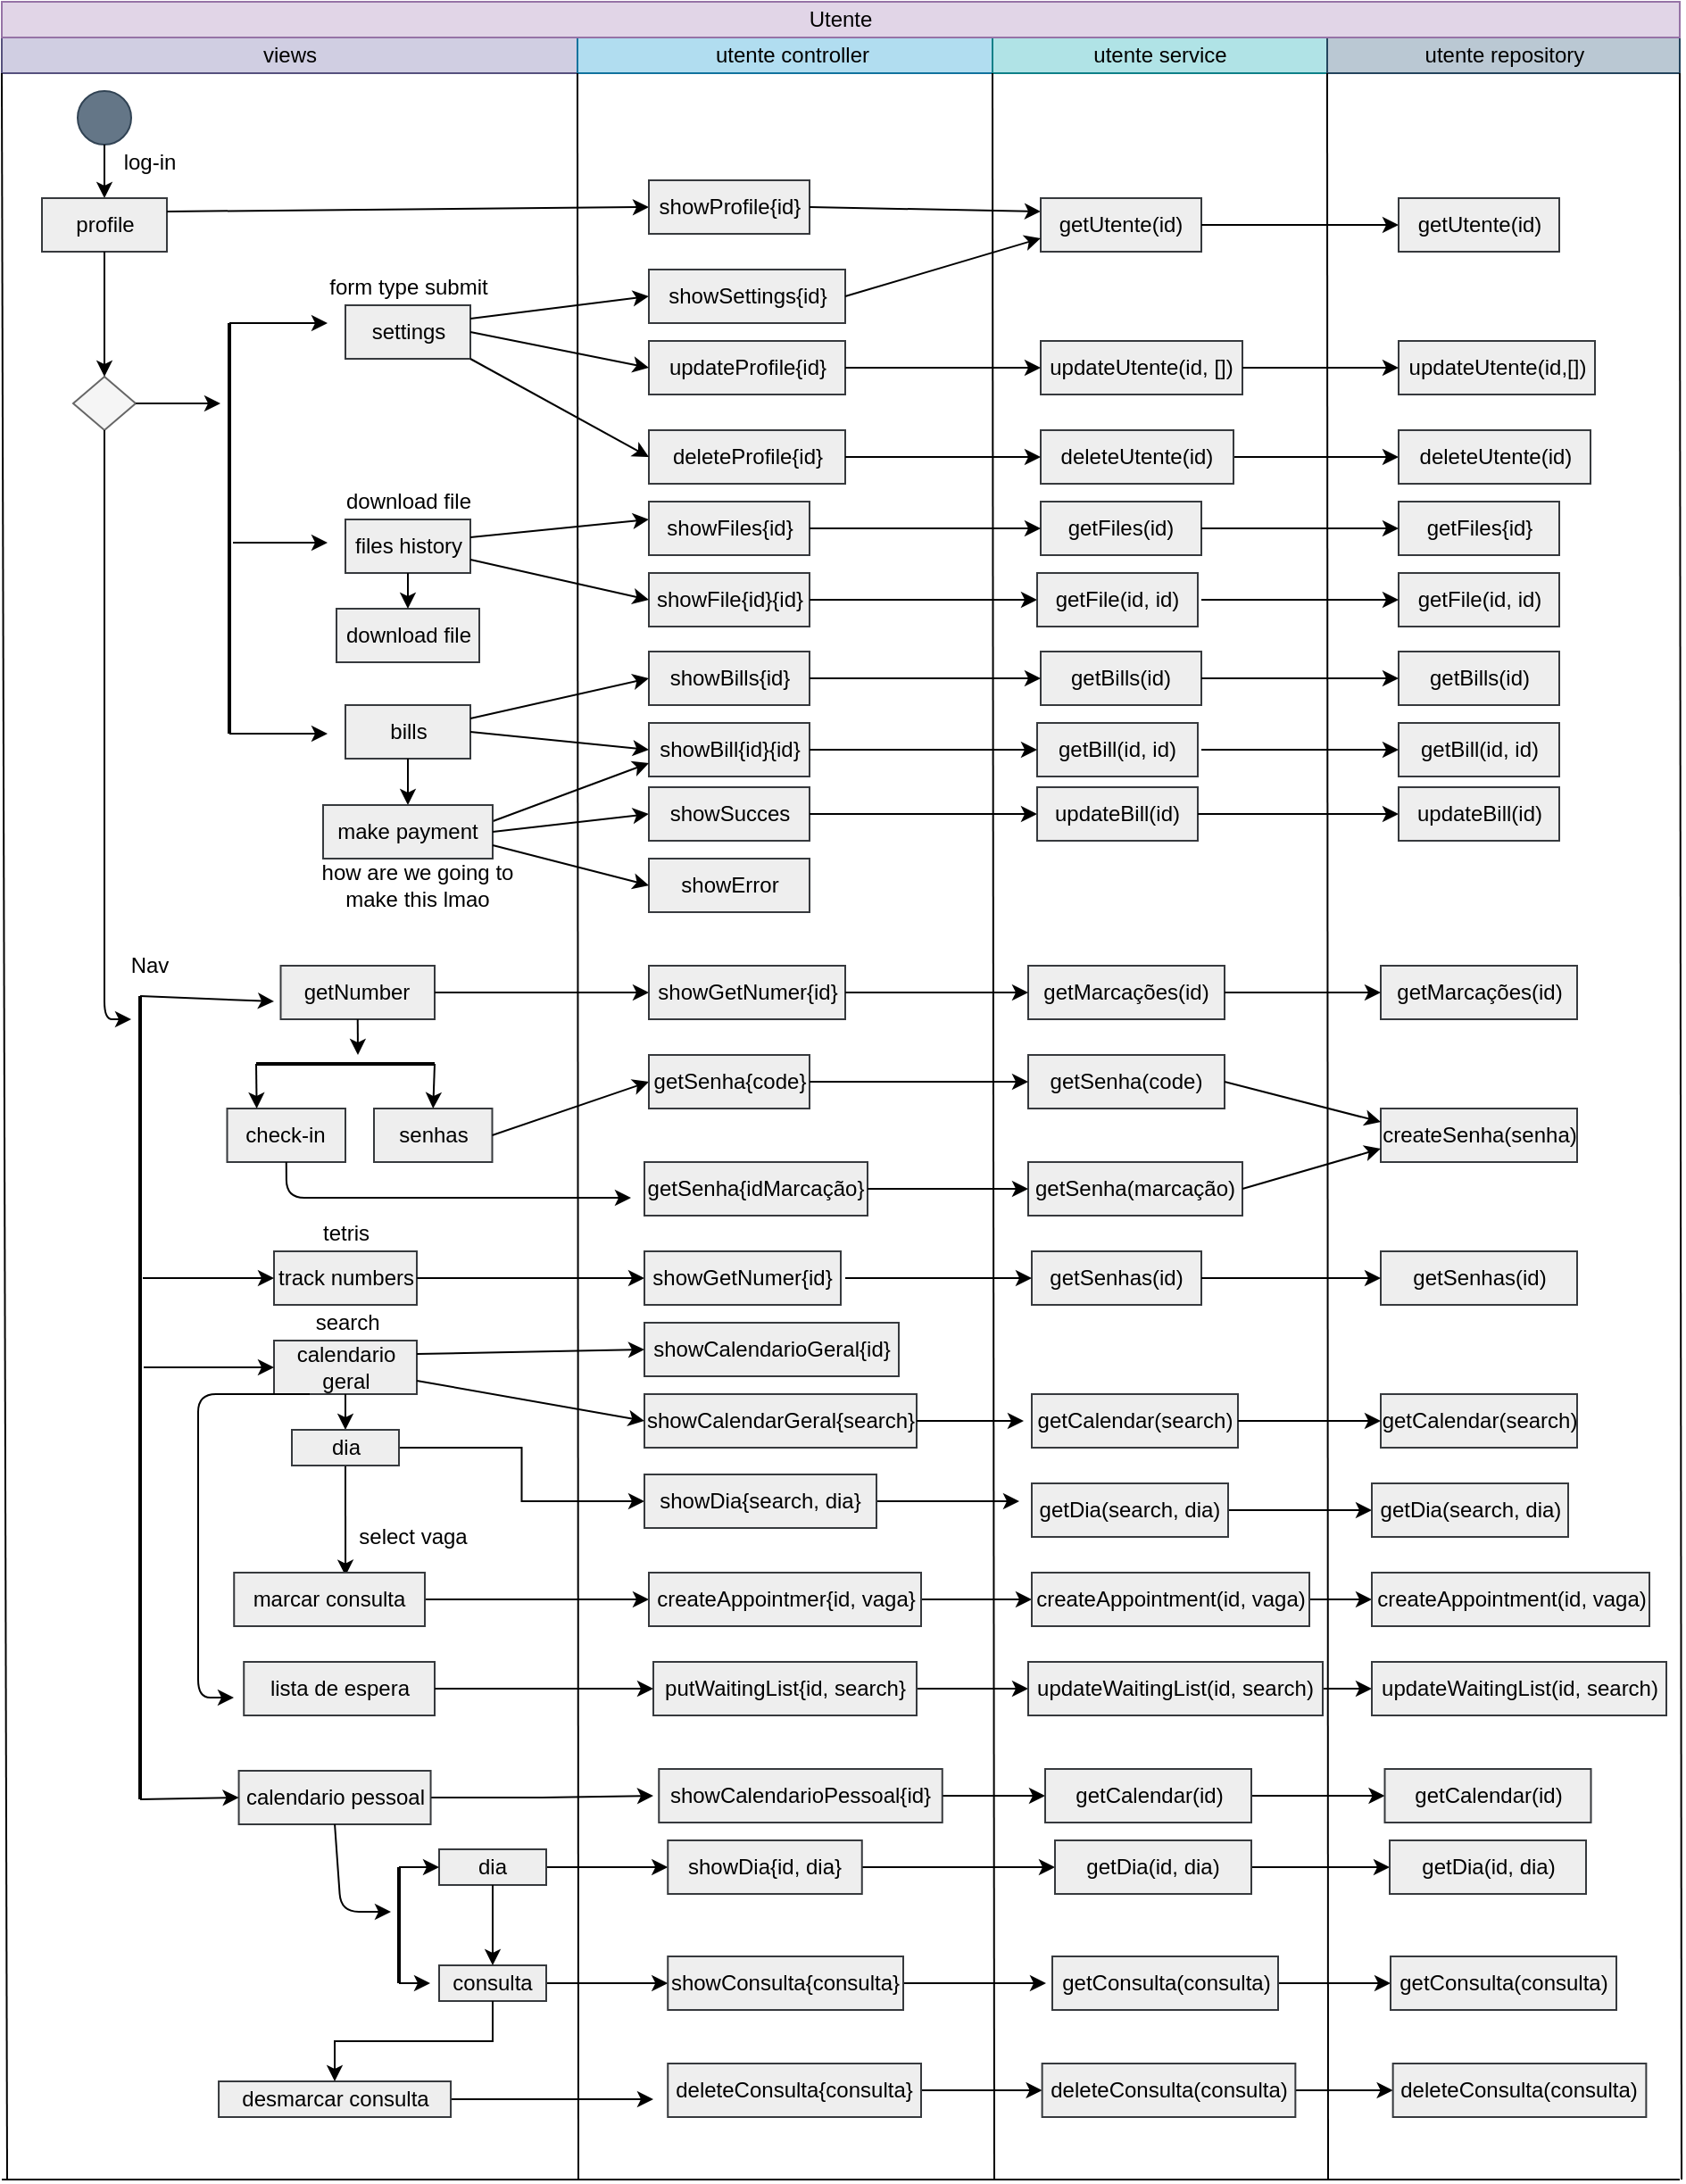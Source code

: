 <mxfile version="14.4.3" type="device"><diagram id="2-phi9sYrRjVBP8MSBGo" name="Page-1"><mxGraphModel dx="1221" dy="645" grid="1" gridSize="10" guides="1" tooltips="1" connect="1" arrows="1" fold="1" page="1" pageScale="1" pageWidth="980" pageHeight="1390" math="0" shadow="0"><root><mxCell id="0"/><mxCell id="1" parent="0"/><mxCell id="h5SkkBFvqVnmK_SOStSr-1" value="" style="ellipse;whiteSpace=wrap;html=1;aspect=fixed;fillColor=#647687;strokeColor=#314354;fontColor=#ffffff;" parent="1" vertex="1"><mxGeometry x="52.5" y="70" width="30" height="30" as="geometry"/></mxCell><mxCell id="h5SkkBFvqVnmK_SOStSr-2" value="" style="endArrow=classic;html=1;exitX=0.5;exitY=1;exitDx=0;exitDy=0;" parent="1" source="h5SkkBFvqVnmK_SOStSr-1" target="h5SkkBFvqVnmK_SOStSr-11" edge="1"><mxGeometry width="50" height="50" relative="1" as="geometry"><mxPoint x="182.5" y="290" as="sourcePoint"/><mxPoint x="67.5" y="170" as="targetPoint"/></mxGeometry></mxCell><mxCell id="h5SkkBFvqVnmK_SOStSr-5" value="log-in" style="text;html=1;strokeColor=none;fillColor=none;align=center;verticalAlign=middle;whiteSpace=wrap;rounded=0;" parent="1" vertex="1"><mxGeometry x="72.5" y="100" width="40" height="20" as="geometry"/></mxCell><mxCell id="h5SkkBFvqVnmK_SOStSr-11" value="profile" style="text;html=1;align=center;verticalAlign=middle;whiteSpace=wrap;rounded=0;fillColor=#eeeeee;strokeColor=#36393d;" parent="1" vertex="1"><mxGeometry x="32.5" y="130" width="70" height="30" as="geometry"/></mxCell><mxCell id="h5SkkBFvqVnmK_SOStSr-15" value="settings" style="text;html=1;align=center;verticalAlign=middle;whiteSpace=wrap;rounded=0;fillColor=#eeeeee;strokeColor=#36393d;" parent="1" vertex="1"><mxGeometry x="202.5" y="190" width="70" height="30" as="geometry"/></mxCell><mxCell id="h5SkkBFvqVnmK_SOStSr-17" value="getNumber" style="text;html=1;align=center;verticalAlign=middle;whiteSpace=wrap;rounded=0;fillColor=#eeeeee;strokeColor=#36393d;" parent="1" vertex="1"><mxGeometry x="166.25" y="560" width="86.25" height="30" as="geometry"/></mxCell><mxCell id="h5SkkBFvqVnmK_SOStSr-21" value="" style="endArrow=classic;html=1;exitX=0;exitY=0.5;exitDx=0;exitDy=0;exitPerimeter=0;" parent="1" source="yIxv5fbwPYmy6-Yuywqu-85" edge="1"><mxGeometry width="50" height="50" relative="1" as="geometry"><mxPoint x="282.5" y="695" as="sourcePoint"/><mxPoint x="162.5" y="580" as="targetPoint"/></mxGeometry></mxCell><mxCell id="h5SkkBFvqVnmK_SOStSr-22" value="track numbers" style="text;html=1;align=center;verticalAlign=middle;whiteSpace=wrap;rounded=0;fillColor=#eeeeee;strokeColor=#36393d;" parent="1" vertex="1"><mxGeometry x="162.5" y="720" width="80" height="30" as="geometry"/></mxCell><mxCell id="h5SkkBFvqVnmK_SOStSr-25" value="Nav" style="text;html=1;strokeColor=none;fillColor=none;align=center;verticalAlign=middle;whiteSpace=wrap;rounded=0;" parent="1" vertex="1"><mxGeometry x="72.5" y="550" width="40" height="20" as="geometry"/></mxCell><mxCell id="yIxv5fbwPYmy6-Yuywqu-169" style="edgeStyle=orthogonalEdgeStyle;rounded=0;orthogonalLoop=1;jettySize=auto;html=1;fontColor=#000000;" parent="1" source="h5SkkBFvqVnmK_SOStSr-32" edge="1"><mxGeometry relative="1" as="geometry"><mxPoint x="375" y="1025" as="targetPoint"/></mxGeometry></mxCell><mxCell id="h5SkkBFvqVnmK_SOStSr-32" value="calendario pessoal" style="text;html=1;align=center;verticalAlign=middle;whiteSpace=wrap;rounded=0;fillColor=#eeeeee;strokeColor=#36393d;" parent="1" vertex="1"><mxGeometry x="142.78" y="1011" width="107.5" height="30" as="geometry"/></mxCell><mxCell id="h5SkkBFvqVnmK_SOStSr-37" value="" style="endArrow=classic;html=1;exitX=1;exitY=0.5;exitDx=0;exitDy=0;exitPerimeter=0;entryX=0;entryY=0.5;entryDx=0;entryDy=0;" parent="1" source="yIxv5fbwPYmy6-Yuywqu-85" target="h5SkkBFvqVnmK_SOStSr-32" edge="1"><mxGeometry width="50" height="50" relative="1" as="geometry"><mxPoint x="92.5" y="1025" as="sourcePoint"/><mxPoint x="655" y="1115" as="targetPoint"/></mxGeometry></mxCell><mxCell id="yIxv5fbwPYmy6-Yuywqu-184" style="edgeStyle=orthogonalEdgeStyle;rounded=0;orthogonalLoop=1;jettySize=auto;html=1;fontColor=#000000;" parent="1" source="h5SkkBFvqVnmK_SOStSr-46" edge="1"><mxGeometry relative="1" as="geometry"><mxPoint x="375" y="1195" as="targetPoint"/></mxGeometry></mxCell><mxCell id="h5SkkBFvqVnmK_SOStSr-46" value="desmarcar consulta" style="text;html=1;align=center;verticalAlign=middle;whiteSpace=wrap;rounded=0;fillColor=#eeeeee;strokeColor=#36393d;" parent="1" vertex="1"><mxGeometry x="131.53" y="1185" width="130" height="20" as="geometry"/></mxCell><mxCell id="yIxv5fbwPYmy6-Yuywqu-2" value="" style="rhombus;whiteSpace=wrap;html=1;fillColor=#f5f5f5;strokeColor=#666666;fontColor=#333333;" parent="1" vertex="1"><mxGeometry x="50" y="230" width="35" height="30" as="geometry"/></mxCell><mxCell id="yIxv5fbwPYmy6-Yuywqu-3" value="" style="endArrow=classic;html=1;exitX=0.5;exitY=1;exitDx=0;exitDy=0;entryX=0.5;entryY=0;entryDx=0;entryDy=0;" parent="1" source="h5SkkBFvqVnmK_SOStSr-11" target="yIxv5fbwPYmy6-Yuywqu-2" edge="1"><mxGeometry width="50" height="50" relative="1" as="geometry"><mxPoint x="452.5" y="320" as="sourcePoint"/><mxPoint x="502.5" y="270" as="targetPoint"/></mxGeometry></mxCell><mxCell id="yIxv5fbwPYmy6-Yuywqu-4" value="" style="endArrow=classic;html=1;exitX=1;exitY=0.5;exitDx=0;exitDy=0;" parent="1" source="yIxv5fbwPYmy6-Yuywqu-2" edge="1"><mxGeometry width="50" height="50" relative="1" as="geometry"><mxPoint x="452.5" y="320" as="sourcePoint"/><mxPoint x="132.5" y="245" as="targetPoint"/></mxGeometry></mxCell><mxCell id="yIxv5fbwPYmy6-Yuywqu-5" value="" style="endArrow=classic;html=1;exitX=0.5;exitY=1;exitDx=0;exitDy=0;" parent="1" source="yIxv5fbwPYmy6-Yuywqu-2" edge="1"><mxGeometry width="50" height="50" relative="1" as="geometry"><mxPoint x="67.5" y="300" as="sourcePoint"/><mxPoint x="82.5" y="590" as="targetPoint"/><Array as="points"><mxPoint x="67.5" y="590"/></Array></mxGeometry></mxCell><mxCell id="yIxv5fbwPYmy6-Yuywqu-6" value="" style="line;strokeWidth=2;direction=south;html=1;" parent="1" vertex="1"><mxGeometry x="132.5" y="200" width="10" height="230" as="geometry"/></mxCell><mxCell id="yIxv5fbwPYmy6-Yuywqu-7" value="" style="endArrow=classic;html=1;exitX=0;exitY=0.5;exitDx=0;exitDy=0;exitPerimeter=0;" parent="1" source="yIxv5fbwPYmy6-Yuywqu-6" edge="1"><mxGeometry width="50" height="50" relative="1" as="geometry"><mxPoint x="452.5" y="320" as="sourcePoint"/><mxPoint x="192.5" y="200" as="targetPoint"/></mxGeometry></mxCell><mxCell id="yIxv5fbwPYmy6-Yuywqu-8" value="files history" style="text;html=1;align=center;verticalAlign=middle;whiteSpace=wrap;rounded=0;fillColor=#eeeeee;strokeColor=#36393d;" parent="1" vertex="1"><mxGeometry x="202.5" y="310" width="70" height="30" as="geometry"/></mxCell><mxCell id="yIxv5fbwPYmy6-Yuywqu-9" value="bills" style="text;html=1;align=center;verticalAlign=middle;whiteSpace=wrap;rounded=0;fillColor=#eeeeee;strokeColor=#36393d;" parent="1" vertex="1"><mxGeometry x="202.5" y="414" width="70" height="30" as="geometry"/></mxCell><mxCell id="yIxv5fbwPYmy6-Yuywqu-10" value="" style="endArrow=classic;html=1;" parent="1" edge="1"><mxGeometry width="50" height="50" relative="1" as="geometry"><mxPoint x="139.5" y="323" as="sourcePoint"/><mxPoint x="192.5" y="323" as="targetPoint"/></mxGeometry></mxCell><mxCell id="yIxv5fbwPYmy6-Yuywqu-11" value="" style="endArrow=classic;html=1;exitX=1;exitY=0.5;exitDx=0;exitDy=0;exitPerimeter=0;" parent="1" edge="1"><mxGeometry width="50" height="50" relative="1" as="geometry"><mxPoint x="137.5" y="430" as="sourcePoint"/><mxPoint x="192.5" y="430" as="targetPoint"/></mxGeometry></mxCell><mxCell id="yIxv5fbwPYmy6-Yuywqu-12" value="&lt;font&gt;views&lt;/font&gt;" style="text;html=1;strokeColor=#56517e;align=center;verticalAlign=middle;whiteSpace=wrap;rounded=0;fillColor=#d0cee2;" parent="1" vertex="1"><mxGeometry x="10" y="40" width="322.5" height="20" as="geometry"/></mxCell><mxCell id="yIxv5fbwPYmy6-Yuywqu-13" value="utente controller" style="text;html=1;strokeColor=#10739e;align=center;verticalAlign=middle;whiteSpace=wrap;rounded=0;fillColor=#b1ddf0;" parent="1" vertex="1"><mxGeometry x="332.5" y="40" width="240" height="20" as="geometry"/></mxCell><mxCell id="yIxv5fbwPYmy6-Yuywqu-14" value="utente service" style="text;html=1;strokeColor=#0e8088;align=center;verticalAlign=middle;whiteSpace=wrap;rounded=0;fillColor=#b0e3e6;" parent="1" vertex="1"><mxGeometry x="565" y="40" width="187.5" height="20" as="geometry"/></mxCell><mxCell id="yIxv5fbwPYmy6-Yuywqu-15" value="utente repository" style="text;html=1;strokeColor=#23445d;align=center;verticalAlign=middle;whiteSpace=wrap;rounded=0;fillColor=#bac8d3;" parent="1" vertex="1"><mxGeometry x="752.5" y="40" width="197.5" height="20" as="geometry"/></mxCell><mxCell id="yIxv5fbwPYmy6-Yuywqu-16" value="" style="endArrow=classic;html=1;fontColor=#000000;exitX=1;exitY=0.25;exitDx=0;exitDy=0;entryX=0;entryY=0.5;entryDx=0;entryDy=0;" parent="1" source="h5SkkBFvqVnmK_SOStSr-11" target="yIxv5fbwPYmy6-Yuywqu-17" edge="1"><mxGeometry width="50" height="50" relative="1" as="geometry"><mxPoint x="422.5" y="270" as="sourcePoint"/><mxPoint x="332.5" y="130" as="targetPoint"/></mxGeometry></mxCell><mxCell id="yIxv5fbwPYmy6-Yuywqu-17" value="showProfile{id}" style="text;html=1;align=center;verticalAlign=middle;whiteSpace=wrap;rounded=0;fillColor=#eeeeee;strokeColor=#36393d;" parent="1" vertex="1"><mxGeometry x="372.5" y="120" width="90" height="30" as="geometry"/></mxCell><mxCell id="yIxv5fbwPYmy6-Yuywqu-18" value="" style="endArrow=classic;html=1;fontColor=#000000;exitX=1;exitY=0.5;exitDx=0;exitDy=0;entryX=0;entryY=0.25;entryDx=0;entryDy=0;" parent="1" source="yIxv5fbwPYmy6-Yuywqu-17" target="yIxv5fbwPYmy6-Yuywqu-19" edge="1"><mxGeometry width="50" height="50" relative="1" as="geometry"><mxPoint x="462.5" y="270" as="sourcePoint"/><mxPoint x="532.5" y="135" as="targetPoint"/></mxGeometry></mxCell><mxCell id="yIxv5fbwPYmy6-Yuywqu-19" value="getUtente(id)" style="text;html=1;align=center;verticalAlign=middle;whiteSpace=wrap;rounded=0;fillColor=#eeeeee;strokeColor=#36393d;" parent="1" vertex="1"><mxGeometry x="592" y="130" width="90" height="30" as="geometry"/></mxCell><mxCell id="yIxv5fbwPYmy6-Yuywqu-21" value="" style="endArrow=classic;html=1;fontColor=#000000;exitX=1;exitY=0.5;exitDx=0;exitDy=0;entryX=0;entryY=0.5;entryDx=0;entryDy=0;" parent="1" source="yIxv5fbwPYmy6-Yuywqu-19" target="yIxv5fbwPYmy6-Yuywqu-61" edge="1"><mxGeometry width="50" height="50" relative="1" as="geometry"><mxPoint x="535" y="145" as="sourcePoint"/><mxPoint x="755" y="145" as="targetPoint"/></mxGeometry></mxCell><mxCell id="yIxv5fbwPYmy6-Yuywqu-22" value="" style="endArrow=none;html=1;fontColor=#000000;exitX=0;exitY=1;exitDx=0;exitDy=0;" parent="1" source="yIxv5fbwPYmy6-Yuywqu-13" edge="1"><mxGeometry width="50" height="50" relative="1" as="geometry"><mxPoint x="462.5" y="270" as="sourcePoint"/><mxPoint x="333" y="1240" as="targetPoint"/></mxGeometry></mxCell><mxCell id="yIxv5fbwPYmy6-Yuywqu-26" value="showSettings{id}" style="text;html=1;align=center;verticalAlign=middle;whiteSpace=wrap;rounded=0;fillColor=#eeeeee;strokeColor=#36393d;" parent="1" vertex="1"><mxGeometry x="372.5" y="170" width="110" height="30" as="geometry"/></mxCell><mxCell id="yIxv5fbwPYmy6-Yuywqu-27" value="" style="endArrow=classic;html=1;fontColor=#000000;exitX=1;exitY=0.25;exitDx=0;exitDy=0;entryX=0;entryY=0.5;entryDx=0;entryDy=0;" parent="1" source="h5SkkBFvqVnmK_SOStSr-15" target="yIxv5fbwPYmy6-Yuywqu-26" edge="1"><mxGeometry width="50" height="50" relative="1" as="geometry"><mxPoint x="462.5" y="270" as="sourcePoint"/><mxPoint x="512.5" y="220" as="targetPoint"/></mxGeometry></mxCell><mxCell id="yIxv5fbwPYmy6-Yuywqu-28" value="" style="endArrow=classic;html=1;fontColor=#000000;exitX=1;exitY=0.5;exitDx=0;exitDy=0;entryX=0;entryY=0.75;entryDx=0;entryDy=0;" parent="1" source="yIxv5fbwPYmy6-Yuywqu-26" target="yIxv5fbwPYmy6-Yuywqu-19" edge="1"><mxGeometry width="50" height="50" relative="1" as="geometry"><mxPoint x="545" y="185" as="sourcePoint"/><mxPoint x="575" y="220" as="targetPoint"/></mxGeometry></mxCell><mxCell id="yIxv5fbwPYmy6-Yuywqu-30" value="updateProfile{id}" style="text;html=1;align=center;verticalAlign=middle;whiteSpace=wrap;rounded=0;fillColor=#eeeeee;strokeColor=#36393d;" parent="1" vertex="1"><mxGeometry x="372.5" y="210" width="110" height="30" as="geometry"/></mxCell><mxCell id="yIxv5fbwPYmy6-Yuywqu-31" value="" style="endArrow=classic;html=1;fontColor=#000000;exitX=1;exitY=0.5;exitDx=0;exitDy=0;entryX=0;entryY=0.5;entryDx=0;entryDy=0;" parent="1" source="h5SkkBFvqVnmK_SOStSr-15" target="yIxv5fbwPYmy6-Yuywqu-30" edge="1"><mxGeometry width="50" height="50" relative="1" as="geometry"><mxPoint x="462.5" y="270" as="sourcePoint"/><mxPoint x="512.5" y="220" as="targetPoint"/></mxGeometry></mxCell><mxCell id="yIxv5fbwPYmy6-Yuywqu-32" value="updateUtente(id, [])" style="text;html=1;align=center;verticalAlign=middle;whiteSpace=wrap;rounded=0;fillColor=#eeeeee;strokeColor=#36393d;" parent="1" vertex="1"><mxGeometry x="592" y="210" width="113" height="30" as="geometry"/></mxCell><mxCell id="yIxv5fbwPYmy6-Yuywqu-33" value="updateUtente(id,[])" style="text;html=1;align=center;verticalAlign=middle;whiteSpace=wrap;rounded=0;fillColor=#eeeeee;strokeColor=#36393d;" parent="1" vertex="1"><mxGeometry x="792.5" y="210" width="110" height="30" as="geometry"/></mxCell><mxCell id="yIxv5fbwPYmy6-Yuywqu-34" value="" style="endArrow=classic;html=1;fontColor=#000000;exitX=1;exitY=0.5;exitDx=0;exitDy=0;entryX=0;entryY=0.5;entryDx=0;entryDy=0;" parent="1" source="yIxv5fbwPYmy6-Yuywqu-30" target="yIxv5fbwPYmy6-Yuywqu-32" edge="1"><mxGeometry width="50" height="50" relative="1" as="geometry"><mxPoint x="545" y="225" as="sourcePoint"/><mxPoint x="575" y="220" as="targetPoint"/></mxGeometry></mxCell><mxCell id="yIxv5fbwPYmy6-Yuywqu-35" value="" style="endArrow=classic;html=1;fontColor=#000000;exitX=1;exitY=0.5;exitDx=0;exitDy=0;entryX=0;entryY=0.5;entryDx=0;entryDy=0;" parent="1" source="yIxv5fbwPYmy6-Yuywqu-32" target="yIxv5fbwPYmy6-Yuywqu-33" edge="1"><mxGeometry width="50" height="50" relative="1" as="geometry"><mxPoint x="525" y="270" as="sourcePoint"/><mxPoint x="575" y="220" as="targetPoint"/></mxGeometry></mxCell><mxCell id="yIxv5fbwPYmy6-Yuywqu-36" value="form type submit" style="text;html=1;strokeColor=none;fillColor=none;align=center;verticalAlign=middle;whiteSpace=wrap;rounded=0;fontColor=#000000;" parent="1" vertex="1"><mxGeometry x="187.5" y="170" width="100" height="20" as="geometry"/></mxCell><mxCell id="yIxv5fbwPYmy6-Yuywqu-37" value="" style="endArrow=classic;html=1;fontColor=#000000;" parent="1" edge="1"><mxGeometry width="50" height="50" relative="1" as="geometry"><mxPoint x="272.5" y="320" as="sourcePoint"/><mxPoint x="372.5" y="310" as="targetPoint"/></mxGeometry></mxCell><mxCell id="yIxv5fbwPYmy6-Yuywqu-38" value="showFiles{id}" style="text;html=1;align=center;verticalAlign=middle;whiteSpace=wrap;rounded=0;fillColor=#eeeeee;strokeColor=#36393d;" parent="1" vertex="1"><mxGeometry x="372.5" y="300" width="90" height="30" as="geometry"/></mxCell><mxCell id="yIxv5fbwPYmy6-Yuywqu-39" value="getFiles(id)" style="text;html=1;align=center;verticalAlign=middle;whiteSpace=wrap;rounded=0;fillColor=#eeeeee;strokeColor=#36393d;" parent="1" vertex="1"><mxGeometry x="592" y="300" width="90" height="30" as="geometry"/></mxCell><mxCell id="yIxv5fbwPYmy6-Yuywqu-40" value="getFiles{id}" style="text;html=1;align=center;verticalAlign=middle;whiteSpace=wrap;rounded=0;fillColor=#eeeeee;strokeColor=#36393d;" parent="1" vertex="1"><mxGeometry x="792.5" y="300" width="90" height="30" as="geometry"/></mxCell><mxCell id="yIxv5fbwPYmy6-Yuywqu-41" value="" style="endArrow=classic;html=1;fontColor=#000000;exitX=1;exitY=0.5;exitDx=0;exitDy=0;entryX=0;entryY=0.5;entryDx=0;entryDy=0;" parent="1" source="yIxv5fbwPYmy6-Yuywqu-38" target="yIxv5fbwPYmy6-Yuywqu-39" edge="1"><mxGeometry width="50" height="50" relative="1" as="geometry"><mxPoint x="462.5" y="380" as="sourcePoint"/><mxPoint x="512.5" y="330" as="targetPoint"/></mxGeometry></mxCell><mxCell id="yIxv5fbwPYmy6-Yuywqu-42" value="" style="endArrow=classic;html=1;fontColor=#000000;exitX=1;exitY=0.5;exitDx=0;exitDy=0;entryX=0;entryY=0.5;entryDx=0;entryDy=0;" parent="1" source="yIxv5fbwPYmy6-Yuywqu-39" target="yIxv5fbwPYmy6-Yuywqu-40" edge="1"><mxGeometry width="50" height="50" relative="1" as="geometry"><mxPoint x="525" y="380" as="sourcePoint"/><mxPoint x="575" y="330" as="targetPoint"/></mxGeometry></mxCell><mxCell id="yIxv5fbwPYmy6-Yuywqu-43" value="showFile{id}{id}" style="text;html=1;align=center;verticalAlign=middle;whiteSpace=wrap;rounded=0;fillColor=#eeeeee;strokeColor=#36393d;" parent="1" vertex="1"><mxGeometry x="372.5" y="340" width="90" height="30" as="geometry"/></mxCell><mxCell id="yIxv5fbwPYmy6-Yuywqu-44" value="" style="endArrow=classic;html=1;fontColor=#000000;entryX=0;entryY=0.5;entryDx=0;entryDy=0;exitX=1;exitY=0.75;exitDx=0;exitDy=0;" parent="1" source="yIxv5fbwPYmy6-Yuywqu-8" target="yIxv5fbwPYmy6-Yuywqu-43" edge="1"><mxGeometry width="50" height="50" relative="1" as="geometry"><mxPoint x="272.5" y="340" as="sourcePoint"/><mxPoint x="512.5" y="330" as="targetPoint"/></mxGeometry></mxCell><mxCell id="yIxv5fbwPYmy6-Yuywqu-46" value="getFile(id, id)" style="text;html=1;align=center;verticalAlign=middle;whiteSpace=wrap;rounded=0;fillColor=#eeeeee;strokeColor=#36393d;" parent="1" vertex="1"><mxGeometry x="792.5" y="340" width="90" height="30" as="geometry"/></mxCell><mxCell id="yIxv5fbwPYmy6-Yuywqu-47" value="" style="endArrow=classic;html=1;fontColor=#000000;exitX=1;exitY=0.5;exitDx=0;exitDy=0;entryX=0;entryY=0.5;entryDx=0;entryDy=0;" parent="1" source="yIxv5fbwPYmy6-Yuywqu-43" target="yIxv5fbwPYmy6-Yuywqu-60" edge="1"><mxGeometry width="50" height="50" relative="1" as="geometry"><mxPoint x="462.5" y="380" as="sourcePoint"/><mxPoint x="527.5" y="355" as="targetPoint"/></mxGeometry></mxCell><mxCell id="yIxv5fbwPYmy6-Yuywqu-48" value="" style="endArrow=classic;html=1;fontColor=#000000;entryX=0;entryY=0.5;entryDx=0;entryDy=0;" parent="1" target="yIxv5fbwPYmy6-Yuywqu-46" edge="1"><mxGeometry width="50" height="50" relative="1" as="geometry"><mxPoint x="682" y="355" as="sourcePoint"/><mxPoint x="732" y="310" as="targetPoint"/></mxGeometry></mxCell><mxCell id="yIxv5fbwPYmy6-Yuywqu-50" value="showBills{id}" style="text;html=1;align=center;verticalAlign=middle;whiteSpace=wrap;rounded=0;fillColor=#eeeeee;strokeColor=#36393d;" parent="1" vertex="1"><mxGeometry x="372.5" y="384" width="90" height="30" as="geometry"/></mxCell><mxCell id="yIxv5fbwPYmy6-Yuywqu-51" value="getBills(id)" style="text;html=1;align=center;verticalAlign=middle;whiteSpace=wrap;rounded=0;fillColor=#eeeeee;strokeColor=#36393d;" parent="1" vertex="1"><mxGeometry x="592" y="384" width="90" height="30" as="geometry"/></mxCell><mxCell id="yIxv5fbwPYmy6-Yuywqu-52" value="getBills(id)" style="text;html=1;align=center;verticalAlign=middle;whiteSpace=wrap;rounded=0;fillColor=#eeeeee;strokeColor=#36393d;" parent="1" vertex="1"><mxGeometry x="792.5" y="384" width="90" height="30" as="geometry"/></mxCell><mxCell id="yIxv5fbwPYmy6-Yuywqu-53" value="" style="endArrow=classic;html=1;fontColor=#000000;exitX=1;exitY=0.5;exitDx=0;exitDy=0;entryX=0;entryY=0.5;entryDx=0;entryDy=0;" parent="1" source="yIxv5fbwPYmy6-Yuywqu-50" target="yIxv5fbwPYmy6-Yuywqu-51" edge="1"><mxGeometry width="50" height="50" relative="1" as="geometry"><mxPoint x="462.5" y="464" as="sourcePoint"/><mxPoint x="512.5" y="414" as="targetPoint"/></mxGeometry></mxCell><mxCell id="yIxv5fbwPYmy6-Yuywqu-54" value="" style="endArrow=classic;html=1;fontColor=#000000;exitX=1;exitY=0.5;exitDx=0;exitDy=0;entryX=0;entryY=0.5;entryDx=0;entryDy=0;" parent="1" source="yIxv5fbwPYmy6-Yuywqu-51" target="yIxv5fbwPYmy6-Yuywqu-52" edge="1"><mxGeometry width="50" height="50" relative="1" as="geometry"><mxPoint x="525" y="464" as="sourcePoint"/><mxPoint x="575" y="414" as="targetPoint"/></mxGeometry></mxCell><mxCell id="yIxv5fbwPYmy6-Yuywqu-55" value="showBill{id}{id}" style="text;html=1;align=center;verticalAlign=middle;whiteSpace=wrap;rounded=0;fillColor=#eeeeee;strokeColor=#36393d;" parent="1" vertex="1"><mxGeometry x="372.5" y="424" width="90" height="30" as="geometry"/></mxCell><mxCell id="yIxv5fbwPYmy6-Yuywqu-56" value="getBill(id, id)" style="text;html=1;align=center;verticalAlign=middle;whiteSpace=wrap;rounded=0;fillColor=#eeeeee;strokeColor=#36393d;" parent="1" vertex="1"><mxGeometry x="590" y="424" width="90" height="30" as="geometry"/></mxCell><mxCell id="yIxv5fbwPYmy6-Yuywqu-57" value="getBill(id, id)" style="text;html=1;align=center;verticalAlign=middle;whiteSpace=wrap;rounded=0;fillColor=#eeeeee;strokeColor=#36393d;" parent="1" vertex="1"><mxGeometry x="792.5" y="424" width="90" height="30" as="geometry"/></mxCell><mxCell id="yIxv5fbwPYmy6-Yuywqu-58" value="" style="endArrow=classic;html=1;fontColor=#000000;exitX=1;exitY=0.5;exitDx=0;exitDy=0;entryX=0;entryY=0.5;entryDx=0;entryDy=0;" parent="1" source="yIxv5fbwPYmy6-Yuywqu-55" target="yIxv5fbwPYmy6-Yuywqu-56" edge="1"><mxGeometry width="50" height="50" relative="1" as="geometry"><mxPoint x="462.5" y="464" as="sourcePoint"/><mxPoint x="512.5" y="414" as="targetPoint"/></mxGeometry></mxCell><mxCell id="yIxv5fbwPYmy6-Yuywqu-59" value="" style="endArrow=classic;html=1;fontColor=#000000;entryX=0;entryY=0.5;entryDx=0;entryDy=0;" parent="1" target="yIxv5fbwPYmy6-Yuywqu-57" edge="1"><mxGeometry width="50" height="50" relative="1" as="geometry"><mxPoint x="682" y="439" as="sourcePoint"/><mxPoint x="732" y="394" as="targetPoint"/></mxGeometry></mxCell><mxCell id="yIxv5fbwPYmy6-Yuywqu-60" value="getFile(id, id)" style="text;html=1;align=center;verticalAlign=middle;whiteSpace=wrap;rounded=0;fillColor=#eeeeee;strokeColor=#36393d;" parent="1" vertex="1"><mxGeometry x="590" y="340" width="90" height="30" as="geometry"/></mxCell><mxCell id="yIxv5fbwPYmy6-Yuywqu-61" value="getUtente(id)" style="text;html=1;align=center;verticalAlign=middle;whiteSpace=wrap;rounded=0;fillColor=#eeeeee;strokeColor=#36393d;" parent="1" vertex="1"><mxGeometry x="792.5" y="130" width="90" height="30" as="geometry"/></mxCell><mxCell id="yIxv5fbwPYmy6-Yuywqu-62" value="" style="endArrow=classic;html=1;fontColor=#000000;exitX=1;exitY=0.25;exitDx=0;exitDy=0;entryX=0;entryY=0.5;entryDx=0;entryDy=0;" parent="1" source="yIxv5fbwPYmy6-Yuywqu-9" target="yIxv5fbwPYmy6-Yuywqu-50" edge="1"><mxGeometry width="50" height="50" relative="1" as="geometry"><mxPoint x="462.5" y="370" as="sourcePoint"/><mxPoint x="512.5" y="320" as="targetPoint"/></mxGeometry></mxCell><mxCell id="yIxv5fbwPYmy6-Yuywqu-63" value="" style="endArrow=classic;html=1;fontColor=#000000;entryX=0;entryY=0.5;entryDx=0;entryDy=0;exitX=1;exitY=0.5;exitDx=0;exitDy=0;" parent="1" source="yIxv5fbwPYmy6-Yuywqu-9" target="yIxv5fbwPYmy6-Yuywqu-55" edge="1"><mxGeometry width="50" height="50" relative="1" as="geometry"><mxPoint x="272.5" y="415" as="sourcePoint"/><mxPoint x="512.5" y="320" as="targetPoint"/></mxGeometry></mxCell><mxCell id="yIxv5fbwPYmy6-Yuywqu-64" value="download file" style="text;html=1;strokeColor=none;fillColor=none;align=center;verticalAlign=middle;whiteSpace=wrap;rounded=0;fontColor=#000000;" parent="1" vertex="1"><mxGeometry x="187.5" y="290" width="100" height="20" as="geometry"/></mxCell><mxCell id="yIxv5fbwPYmy6-Yuywqu-65" value="" style="endArrow=classic;html=1;fontColor=#000000;exitX=0.5;exitY=1;exitDx=0;exitDy=0;" parent="1" source="yIxv5fbwPYmy6-Yuywqu-9" edge="1"><mxGeometry width="50" height="50" relative="1" as="geometry"><mxPoint x="462.5" y="430" as="sourcePoint"/><mxPoint x="237.5" y="470" as="targetPoint"/></mxGeometry></mxCell><mxCell id="yIxv5fbwPYmy6-Yuywqu-67" value="" style="endArrow=none;html=1;fontColor=#000000;exitX=0;exitY=1;exitDx=0;exitDy=0;" parent="1" edge="1"><mxGeometry width="50" height="50" relative="1" as="geometry"><mxPoint x="565" y="60" as="sourcePoint"/><mxPoint x="566" y="1240" as="targetPoint"/></mxGeometry></mxCell><mxCell id="yIxv5fbwPYmy6-Yuywqu-68" value="" style="endArrow=none;html=1;fontColor=#000000;exitX=0;exitY=1;exitDx=0;exitDy=0;" parent="1" edge="1"><mxGeometry width="50" height="50" relative="1" as="geometry"><mxPoint x="752.5" y="60" as="sourcePoint"/><mxPoint x="753" y="1240" as="targetPoint"/></mxGeometry></mxCell><mxCell id="yIxv5fbwPYmy6-Yuywqu-69" value="" style="endArrow=none;html=1;fontColor=#000000;exitX=0;exitY=1;exitDx=0;exitDy=0;" parent="1" edge="1"><mxGeometry width="50" height="50" relative="1" as="geometry"><mxPoint x="950" y="60" as="sourcePoint"/><mxPoint x="951" y="1240" as="targetPoint"/></mxGeometry></mxCell><mxCell id="yIxv5fbwPYmy6-Yuywqu-70" value="" style="endArrow=none;html=1;fontColor=#000000;exitX=0;exitY=1;exitDx=0;exitDy=0;" parent="1" edge="1"><mxGeometry width="50" height="50" relative="1" as="geometry"><mxPoint x="10" y="60" as="sourcePoint"/><mxPoint x="13" y="1240" as="targetPoint"/></mxGeometry></mxCell><mxCell id="yIxv5fbwPYmy6-Yuywqu-72" value="" style="endArrow=classic;html=1;fontColor=#000000;entryX=0;entryY=0.75;entryDx=0;entryDy=0;" parent="1" target="yIxv5fbwPYmy6-Yuywqu-55" edge="1"><mxGeometry width="50" height="50" relative="1" as="geometry"><mxPoint x="282.5" y="480" as="sourcePoint"/><mxPoint x="512.5" y="360" as="targetPoint"/></mxGeometry></mxCell><mxCell id="yIxv5fbwPYmy6-Yuywqu-73" value="download file" style="text;html=1;align=center;verticalAlign=middle;whiteSpace=wrap;rounded=0;fillColor=#eeeeee;strokeColor=#36393d;" parent="1" vertex="1"><mxGeometry x="197.5" y="360" width="80" height="30" as="geometry"/></mxCell><mxCell id="yIxv5fbwPYmy6-Yuywqu-74" value="" style="endArrow=classic;html=1;fontColor=#000000;exitX=0.5;exitY=1;exitDx=0;exitDy=0;entryX=0.5;entryY=0;entryDx=0;entryDy=0;" parent="1" source="yIxv5fbwPYmy6-Yuywqu-8" target="yIxv5fbwPYmy6-Yuywqu-73" edge="1"><mxGeometry width="50" height="50" relative="1" as="geometry"><mxPoint x="462.5" y="420" as="sourcePoint"/><mxPoint x="512.5" y="370" as="targetPoint"/></mxGeometry></mxCell><mxCell id="yIxv5fbwPYmy6-Yuywqu-76" value="make payment" style="text;html=1;align=center;verticalAlign=middle;whiteSpace=wrap;rounded=0;fillColor=#eeeeee;strokeColor=#36393d;" parent="1" vertex="1"><mxGeometry x="190" y="470" width="95" height="30" as="geometry"/></mxCell><mxCell id="yIxv5fbwPYmy6-Yuywqu-77" value="" style="endArrow=classic;html=1;fontColor=#000000;exitX=1;exitY=0.5;exitDx=0;exitDy=0;entryX=0;entryY=0.5;entryDx=0;entryDy=0;" parent="1" source="yIxv5fbwPYmy6-Yuywqu-76" target="yIxv5fbwPYmy6-Yuywqu-78" edge="1"><mxGeometry width="50" height="50" relative="1" as="geometry"><mxPoint x="462.5" y="410" as="sourcePoint"/><mxPoint x="372.5" y="493" as="targetPoint"/></mxGeometry></mxCell><mxCell id="yIxv5fbwPYmy6-Yuywqu-78" value="showSucces" style="text;html=1;align=center;verticalAlign=middle;whiteSpace=wrap;rounded=0;fillColor=#eeeeee;strokeColor=#36393d;" parent="1" vertex="1"><mxGeometry x="372.5" y="460" width="90" height="30" as="geometry"/></mxCell><mxCell id="yIxv5fbwPYmy6-Yuywqu-79" value="showError" style="text;html=1;align=center;verticalAlign=middle;whiteSpace=wrap;rounded=0;fillColor=#eeeeee;strokeColor=#36393d;" parent="1" vertex="1"><mxGeometry x="372.5" y="500" width="90" height="30" as="geometry"/></mxCell><mxCell id="yIxv5fbwPYmy6-Yuywqu-80" value="" style="endArrow=classic;html=1;fontColor=#000000;exitX=1;exitY=0.75;exitDx=0;exitDy=0;entryX=0;entryY=0.5;entryDx=0;entryDy=0;" parent="1" source="yIxv5fbwPYmy6-Yuywqu-76" target="yIxv5fbwPYmy6-Yuywqu-79" edge="1"><mxGeometry width="50" height="50" relative="1" as="geometry"><mxPoint x="295" y="495" as="sourcePoint"/><mxPoint x="382.5" y="485" as="targetPoint"/></mxGeometry></mxCell><mxCell id="yIxv5fbwPYmy6-Yuywqu-81" value="" style="endArrow=classic;html=1;fontColor=#000000;exitX=1;exitY=0.5;exitDx=0;exitDy=0;entryX=0;entryY=0.5;entryDx=0;entryDy=0;" parent="1" source="yIxv5fbwPYmy6-Yuywqu-78" target="yIxv5fbwPYmy6-Yuywqu-82" edge="1"><mxGeometry width="50" height="50" relative="1" as="geometry"><mxPoint x="462.5" y="410" as="sourcePoint"/><mxPoint x="532.5" y="475" as="targetPoint"/></mxGeometry></mxCell><mxCell id="yIxv5fbwPYmy6-Yuywqu-82" value="updateBill(id)" style="text;html=1;align=center;verticalAlign=middle;whiteSpace=wrap;rounded=0;fillColor=#eeeeee;strokeColor=#36393d;" parent="1" vertex="1"><mxGeometry x="590" y="460" width="90" height="30" as="geometry"/></mxCell><mxCell id="yIxv5fbwPYmy6-Yuywqu-83" value="" style="endArrow=classic;html=1;fontColor=#000000;exitX=1;exitY=0.5;exitDx=0;exitDy=0;entryX=0;entryY=0.5;entryDx=0;entryDy=0;" parent="1" source="yIxv5fbwPYmy6-Yuywqu-82" target="yIxv5fbwPYmy6-Yuywqu-84" edge="1"><mxGeometry width="50" height="50" relative="1" as="geometry"><mxPoint x="525" y="410" as="sourcePoint"/><mxPoint x="755" y="475" as="targetPoint"/></mxGeometry></mxCell><mxCell id="yIxv5fbwPYmy6-Yuywqu-84" value="updateBill(id)" style="text;html=1;align=center;verticalAlign=middle;whiteSpace=wrap;rounded=0;fillColor=#eeeeee;strokeColor=#36393d;" parent="1" vertex="1"><mxGeometry x="792.5" y="460" width="90" height="30" as="geometry"/></mxCell><mxCell id="yIxv5fbwPYmy6-Yuywqu-85" value="" style="line;strokeWidth=2;direction=south;html=1;" parent="1" vertex="1"><mxGeometry x="82.5" y="577" width="10" height="450" as="geometry"/></mxCell><mxCell id="yIxv5fbwPYmy6-Yuywqu-87" value="how are we going to make this lmao" style="text;html=1;strokeColor=none;fillColor=none;align=center;verticalAlign=middle;whiteSpace=wrap;rounded=0;fontColor=#000000;" parent="1" vertex="1"><mxGeometry x="172.5" y="505" width="140" height="20" as="geometry"/></mxCell><mxCell id="yIxv5fbwPYmy6-Yuywqu-88" value="" style="endArrow=classic;html=1;fontColor=#000000;exitX=1;exitY=0.5;exitDx=0;exitDy=0;" parent="1" source="h5SkkBFvqVnmK_SOStSr-17" edge="1"><mxGeometry width="50" height="50" relative="1" as="geometry"><mxPoint x="422.5" y="530" as="sourcePoint"/><mxPoint x="372.5" y="575" as="targetPoint"/></mxGeometry></mxCell><mxCell id="yIxv5fbwPYmy6-Yuywqu-89" value="showGetNumer{id}" style="text;html=1;align=center;verticalAlign=middle;whiteSpace=wrap;rounded=0;fillColor=#eeeeee;strokeColor=#36393d;" parent="1" vertex="1"><mxGeometry x="372.5" y="560" width="110" height="30" as="geometry"/></mxCell><mxCell id="yIxv5fbwPYmy6-Yuywqu-92" value="getMarcações(id)" style="text;html=1;align=center;verticalAlign=middle;whiteSpace=wrap;rounded=0;fillColor=#eeeeee;strokeColor=#36393d;" parent="1" vertex="1"><mxGeometry x="585" y="560" width="110" height="30" as="geometry"/></mxCell><mxCell id="yIxv5fbwPYmy6-Yuywqu-95" value="getMarcações(id)" style="text;html=1;align=center;verticalAlign=middle;whiteSpace=wrap;rounded=0;fillColor=#eeeeee;strokeColor=#36393d;" parent="1" vertex="1"><mxGeometry x="782.5" y="560" width="110" height="30" as="geometry"/></mxCell><mxCell id="yIxv5fbwPYmy6-Yuywqu-96" value="" style="endArrow=classic;html=1;fontColor=#000000;exitX=1;exitY=0.5;exitDx=0;exitDy=0;entryX=0;entryY=0.5;entryDx=0;entryDy=0;" parent="1" source="yIxv5fbwPYmy6-Yuywqu-89" target="yIxv5fbwPYmy6-Yuywqu-92" edge="1"><mxGeometry width="50" height="50" relative="1" as="geometry"><mxPoint x="545" y="575" as="sourcePoint"/><mxPoint x="565" y="430" as="targetPoint"/></mxGeometry></mxCell><mxCell id="yIxv5fbwPYmy6-Yuywqu-97" value="" style="endArrow=classic;html=1;fontColor=#000000;exitX=1;exitY=0.5;exitDx=0;exitDy=0;entryX=0;entryY=0.5;entryDx=0;entryDy=0;" parent="1" source="yIxv5fbwPYmy6-Yuywqu-92" target="yIxv5fbwPYmy6-Yuywqu-95" edge="1"><mxGeometry width="50" height="50" relative="1" as="geometry"><mxPoint x="515" y="480" as="sourcePoint"/><mxPoint x="565" y="430" as="targetPoint"/></mxGeometry></mxCell><mxCell id="yIxv5fbwPYmy6-Yuywqu-98" value="" style="line;strokeWidth=2;html=1;" parent="1" vertex="1"><mxGeometry x="152.5" y="610" width="100" height="10" as="geometry"/></mxCell><mxCell id="yIxv5fbwPYmy6-Yuywqu-99" value="" style="endArrow=classic;html=1;fontColor=#000000;exitX=0.5;exitY=1;exitDx=0;exitDy=0;" parent="1" source="h5SkkBFvqVnmK_SOStSr-17" edge="1"><mxGeometry width="50" height="50" relative="1" as="geometry"><mxPoint x="452.5" y="660" as="sourcePoint"/><mxPoint x="209.5" y="610" as="targetPoint"/></mxGeometry></mxCell><mxCell id="yIxv5fbwPYmy6-Yuywqu-100" value="senhas" style="text;html=1;align=center;verticalAlign=middle;whiteSpace=wrap;rounded=0;fillColor=#eeeeee;strokeColor=#36393d;" parent="1" vertex="1"><mxGeometry x="218.5" y="640" width="66.25" height="30" as="geometry"/></mxCell><mxCell id="yIxv5fbwPYmy6-Yuywqu-101" value="check-in" style="text;html=1;align=center;verticalAlign=middle;whiteSpace=wrap;rounded=0;fillColor=#eeeeee;strokeColor=#36393d;" parent="1" vertex="1"><mxGeometry x="136.25" y="640" width="66.25" height="30" as="geometry"/></mxCell><mxCell id="yIxv5fbwPYmy6-Yuywqu-103" value="" style="endArrow=classic;html=1;fontColor=#000000;exitX=1;exitY=0.5;exitDx=0;exitDy=0;exitPerimeter=0;entryX=0.5;entryY=0;entryDx=0;entryDy=0;" parent="1" source="yIxv5fbwPYmy6-Yuywqu-98" target="yIxv5fbwPYmy6-Yuywqu-100" edge="1"><mxGeometry width="50" height="50" relative="1" as="geometry"><mxPoint x="452.5" y="710" as="sourcePoint"/><mxPoint x="502.5" y="660" as="targetPoint"/></mxGeometry></mxCell><mxCell id="yIxv5fbwPYmy6-Yuywqu-104" value="" style="endArrow=classic;html=1;fontColor=#000000;exitX=0;exitY=0.5;exitDx=0;exitDy=0;exitPerimeter=0;entryX=0.25;entryY=0;entryDx=0;entryDy=0;" parent="1" source="yIxv5fbwPYmy6-Yuywqu-98" target="yIxv5fbwPYmy6-Yuywqu-101" edge="1"><mxGeometry width="50" height="50" relative="1" as="geometry"><mxPoint x="452.5" y="710" as="sourcePoint"/><mxPoint x="502.5" y="660" as="targetPoint"/></mxGeometry></mxCell><mxCell id="yIxv5fbwPYmy6-Yuywqu-106" value="" style="endArrow=classic;html=1;fontColor=#000000;exitX=1;exitY=0.5;exitDx=0;exitDy=0;entryX=0;entryY=0.5;entryDx=0;entryDy=0;" parent="1" source="yIxv5fbwPYmy6-Yuywqu-100" target="yIxv5fbwPYmy6-Yuywqu-109" edge="1"><mxGeometry width="50" height="50" relative="1" as="geometry"><mxPoint x="452.5" y="710" as="sourcePoint"/><mxPoint x="295.3" y="690.5" as="targetPoint"/></mxGeometry></mxCell><mxCell id="yIxv5fbwPYmy6-Yuywqu-107" value="" style="endArrow=classic;html=1;fontColor=#000000;exitX=0.5;exitY=1;exitDx=0;exitDy=0;" parent="1" source="yIxv5fbwPYmy6-Yuywqu-101" edge="1"><mxGeometry width="50" height="50" relative="1" as="geometry"><mxPoint x="452.5" y="710" as="sourcePoint"/><mxPoint x="362.5" y="690" as="targetPoint"/><Array as="points"><mxPoint x="169.5" y="690"/></Array></mxGeometry></mxCell><mxCell id="yIxv5fbwPYmy6-Yuywqu-109" value="getSenha{code}" style="text;html=1;align=center;verticalAlign=middle;whiteSpace=wrap;rounded=0;fillColor=#eeeeee;strokeColor=#36393d;" parent="1" vertex="1"><mxGeometry x="372.5" y="610" width="90" height="30" as="geometry"/></mxCell><mxCell id="yIxv5fbwPYmy6-Yuywqu-111" value="getSenha{idMarcação}" style="text;html=1;align=center;verticalAlign=middle;whiteSpace=wrap;rounded=0;fillColor=#eeeeee;strokeColor=#36393d;" parent="1" vertex="1"><mxGeometry x="370" y="670" width="125" height="30" as="geometry"/></mxCell><mxCell id="yIxv5fbwPYmy6-Yuywqu-112" value="getSenha(code)" style="text;html=1;align=center;verticalAlign=middle;whiteSpace=wrap;rounded=0;fillColor=#eeeeee;strokeColor=#36393d;" parent="1" vertex="1"><mxGeometry x="585" y="610" width="110" height="30" as="geometry"/></mxCell><mxCell id="yIxv5fbwPYmy6-Yuywqu-113" value="getSenha(marcação)" style="text;html=1;align=center;verticalAlign=middle;whiteSpace=wrap;rounded=0;fillColor=#eeeeee;strokeColor=#36393d;" parent="1" vertex="1"><mxGeometry x="585" y="670" width="120" height="30" as="geometry"/></mxCell><mxCell id="yIxv5fbwPYmy6-Yuywqu-114" value="createSenha(senha)" style="text;html=1;align=center;verticalAlign=middle;whiteSpace=wrap;rounded=0;fillColor=#eeeeee;strokeColor=#36393d;" parent="1" vertex="1"><mxGeometry x="782.5" y="640" width="110" height="30" as="geometry"/></mxCell><mxCell id="yIxv5fbwPYmy6-Yuywqu-115" value="" style="endArrow=classic;html=1;fontColor=#000000;exitX=1;exitY=0.5;exitDx=0;exitDy=0;entryX=0;entryY=0.5;entryDx=0;entryDy=0;" parent="1" source="yIxv5fbwPYmy6-Yuywqu-109" target="yIxv5fbwPYmy6-Yuywqu-112" edge="1"><mxGeometry width="50" height="50" relative="1" as="geometry"><mxPoint x="452.5" y="590" as="sourcePoint"/><mxPoint x="502.5" y="540" as="targetPoint"/></mxGeometry></mxCell><mxCell id="yIxv5fbwPYmy6-Yuywqu-116" value="" style="endArrow=classic;html=1;fontColor=#000000;exitX=1;exitY=0.5;exitDx=0;exitDy=0;entryX=0;entryY=0.5;entryDx=0;entryDy=0;" parent="1" source="yIxv5fbwPYmy6-Yuywqu-111" target="yIxv5fbwPYmy6-Yuywqu-113" edge="1"><mxGeometry width="50" height="50" relative="1" as="geometry"><mxPoint x="557.5" y="685" as="sourcePoint"/><mxPoint x="565" y="540" as="targetPoint"/></mxGeometry></mxCell><mxCell id="yIxv5fbwPYmy6-Yuywqu-117" value="" style="endArrow=classic;html=1;fontColor=#000000;exitX=1;exitY=0.5;exitDx=0;exitDy=0;entryX=0;entryY=0.25;entryDx=0;entryDy=0;" parent="1" source="yIxv5fbwPYmy6-Yuywqu-112" target="yIxv5fbwPYmy6-Yuywqu-114" edge="1"><mxGeometry width="50" height="50" relative="1" as="geometry"><mxPoint x="515" y="590" as="sourcePoint"/><mxPoint x="565" y="540" as="targetPoint"/></mxGeometry></mxCell><mxCell id="yIxv5fbwPYmy6-Yuywqu-118" value="" style="endArrow=classic;html=1;fontColor=#000000;exitX=1;exitY=0.5;exitDx=0;exitDy=0;entryX=0;entryY=0.75;entryDx=0;entryDy=0;" parent="1" source="yIxv5fbwPYmy6-Yuywqu-113" target="yIxv5fbwPYmy6-Yuywqu-114" edge="1"><mxGeometry width="50" height="50" relative="1" as="geometry"><mxPoint x="515" y="590" as="sourcePoint"/><mxPoint x="565" y="540" as="targetPoint"/></mxGeometry></mxCell><mxCell id="yIxv5fbwPYmy6-Yuywqu-119" value="tetris" style="text;html=1;strokeColor=none;fillColor=none;align=center;verticalAlign=middle;whiteSpace=wrap;rounded=0;fontColor=#000000;" parent="1" vertex="1"><mxGeometry x="182.5" y="700" width="40" height="20" as="geometry"/></mxCell><mxCell id="yIxv5fbwPYmy6-Yuywqu-120" value="" style="endArrow=classic;html=1;fontColor=#000000;entryX=0;entryY=0.5;entryDx=0;entryDy=0;" parent="1" target="h5SkkBFvqVnmK_SOStSr-22" edge="1"><mxGeometry width="50" height="50" relative="1" as="geometry"><mxPoint x="89" y="735" as="sourcePoint"/><mxPoint x="502.5" y="720" as="targetPoint"/></mxGeometry></mxCell><mxCell id="yIxv5fbwPYmy6-Yuywqu-121" value="" style="endArrow=classic;html=1;fontColor=#000000;exitX=1;exitY=0.5;exitDx=0;exitDy=0;entryX=0;entryY=0.5;entryDx=0;entryDy=0;" parent="1" source="h5SkkBFvqVnmK_SOStSr-22" target="yIxv5fbwPYmy6-Yuywqu-122" edge="1"><mxGeometry width="50" height="50" relative="1" as="geometry"><mxPoint x="452.5" y="770" as="sourcePoint"/><mxPoint x="362.5" y="735" as="targetPoint"/></mxGeometry></mxCell><mxCell id="yIxv5fbwPYmy6-Yuywqu-122" value="showGetNumer{id}" style="text;html=1;align=center;verticalAlign=middle;whiteSpace=wrap;rounded=0;fillColor=#eeeeee;strokeColor=#36393d;" parent="1" vertex="1"><mxGeometry x="370" y="720" width="110" height="30" as="geometry"/></mxCell><mxCell id="yIxv5fbwPYmy6-Yuywqu-124" value="getSenhas(id)" style="text;html=1;align=center;verticalAlign=middle;whiteSpace=wrap;rounded=0;fillColor=#eeeeee;strokeColor=#36393d;" parent="1" vertex="1"><mxGeometry x="587" y="720" width="95" height="30" as="geometry"/></mxCell><mxCell id="yIxv5fbwPYmy6-Yuywqu-125" value="" style="endArrow=classic;html=1;fontColor=#000000;entryX=0;entryY=0.5;entryDx=0;entryDy=0;" parent="1" target="yIxv5fbwPYmy6-Yuywqu-124" edge="1"><mxGeometry width="50" height="50" relative="1" as="geometry"><mxPoint x="482.5" y="735" as="sourcePoint"/><mxPoint x="555" y="630" as="targetPoint"/></mxGeometry></mxCell><mxCell id="yIxv5fbwPYmy6-Yuywqu-126" value="getSenhas(id)" style="text;html=1;align=center;verticalAlign=middle;whiteSpace=wrap;rounded=0;fillColor=#eeeeee;strokeColor=#36393d;" parent="1" vertex="1"><mxGeometry x="782.5" y="720" width="110" height="30" as="geometry"/></mxCell><mxCell id="yIxv5fbwPYmy6-Yuywqu-127" value="" style="endArrow=classic;html=1;fontColor=#000000;exitX=1;exitY=0.5;exitDx=0;exitDy=0;entryX=0;entryY=0.5;entryDx=0;entryDy=0;" parent="1" source="yIxv5fbwPYmy6-Yuywqu-124" target="yIxv5fbwPYmy6-Yuywqu-126" edge="1"><mxGeometry width="50" height="50" relative="1" as="geometry"><mxPoint x="505" y="680" as="sourcePoint"/><mxPoint x="555" y="630" as="targetPoint"/></mxGeometry></mxCell><mxCell id="yIxv5fbwPYmy6-Yuywqu-128" value="calendario geral" style="text;html=1;align=center;verticalAlign=middle;whiteSpace=wrap;rounded=0;fillColor=#eeeeee;strokeColor=#36393d;" parent="1" vertex="1"><mxGeometry x="162.5" y="770" width="80" height="30" as="geometry"/></mxCell><mxCell id="yIxv5fbwPYmy6-Yuywqu-129" value="" style="endArrow=classic;html=1;fontColor=#000000;entryX=0;entryY=0.5;entryDx=0;entryDy=0;" parent="1" target="yIxv5fbwPYmy6-Yuywqu-128" edge="1"><mxGeometry width="50" height="50" relative="1" as="geometry"><mxPoint x="89.5" y="785" as="sourcePoint"/><mxPoint x="492.5" y="840" as="targetPoint"/></mxGeometry></mxCell><mxCell id="yIxv5fbwPYmy6-Yuywqu-130" value="search&amp;nbsp;" style="text;html=1;strokeColor=none;fillColor=none;align=center;verticalAlign=middle;whiteSpace=wrap;rounded=0;fontColor=#000000;" parent="1" vertex="1"><mxGeometry x="172.5" y="750" width="65" height="20" as="geometry"/></mxCell><mxCell id="yIxv5fbwPYmy6-Yuywqu-131" value="showCalendarioGeral{id}" style="text;html=1;align=center;verticalAlign=middle;whiteSpace=wrap;rounded=0;fillColor=#eeeeee;strokeColor=#36393d;" parent="1" vertex="1"><mxGeometry x="370" y="760" width="142.5" height="30" as="geometry"/></mxCell><mxCell id="yIxv5fbwPYmy6-Yuywqu-132" value="" style="endArrow=classic;html=1;fontColor=#000000;exitX=1;exitY=0.25;exitDx=0;exitDy=0;entryX=0;entryY=0.5;entryDx=0;entryDy=0;" parent="1" source="yIxv5fbwPYmy6-Yuywqu-128" target="yIxv5fbwPYmy6-Yuywqu-131" edge="1"><mxGeometry width="50" height="50" relative="1" as="geometry"><mxPoint x="442.5" y="780" as="sourcePoint"/><mxPoint x="492.5" y="730" as="targetPoint"/></mxGeometry></mxCell><mxCell id="yIxv5fbwPYmy6-Yuywqu-133" value="showCalendarGeral{search}" style="text;html=1;align=center;verticalAlign=middle;whiteSpace=wrap;rounded=0;fillColor=#eeeeee;strokeColor=#36393d;" parent="1" vertex="1"><mxGeometry x="370" y="800" width="152.5" height="30" as="geometry"/></mxCell><mxCell id="yIxv5fbwPYmy6-Yuywqu-135" value="" style="endArrow=classic;html=1;fontColor=#000000;exitX=1;exitY=0.75;exitDx=0;exitDy=0;entryX=0;entryY=0.5;entryDx=0;entryDy=0;" parent="1" source="yIxv5fbwPYmy6-Yuywqu-128" target="yIxv5fbwPYmy6-Yuywqu-133" edge="1"><mxGeometry width="50" height="50" relative="1" as="geometry"><mxPoint x="442.5" y="750" as="sourcePoint"/><mxPoint x="492.5" y="700" as="targetPoint"/></mxGeometry></mxCell><mxCell id="yIxv5fbwPYmy6-Yuywqu-136" value="" style="endArrow=classic;html=1;fontColor=#000000;exitX=1;exitY=0.5;exitDx=0;exitDy=0;" parent="1" source="yIxv5fbwPYmy6-Yuywqu-133" edge="1"><mxGeometry width="50" height="50" relative="1" as="geometry"><mxPoint x="442.5" y="790" as="sourcePoint"/><mxPoint x="582.5" y="815" as="targetPoint"/></mxGeometry></mxCell><mxCell id="yIxv5fbwPYmy6-Yuywqu-137" value="getCalendar(search)" style="text;html=1;align=center;verticalAlign=middle;whiteSpace=wrap;rounded=0;fillColor=#eeeeee;strokeColor=#36393d;" parent="1" vertex="1"><mxGeometry x="587" y="800" width="115.5" height="30" as="geometry"/></mxCell><mxCell id="yIxv5fbwPYmy6-Yuywqu-138" value="getCalendar(search)" style="text;html=1;align=center;verticalAlign=middle;whiteSpace=wrap;rounded=0;fillColor=#eeeeee;strokeColor=#36393d;" parent="1" vertex="1"><mxGeometry x="782.5" y="800" width="110" height="30" as="geometry"/></mxCell><mxCell id="yIxv5fbwPYmy6-Yuywqu-139" value="" style="endArrow=classic;html=1;fontColor=#000000;exitX=1;exitY=0.5;exitDx=0;exitDy=0;entryX=0;entryY=0.5;entryDx=0;entryDy=0;" parent="1" source="yIxv5fbwPYmy6-Yuywqu-137" target="yIxv5fbwPYmy6-Yuywqu-138" edge="1"><mxGeometry width="50" height="50" relative="1" as="geometry"><mxPoint x="442.5" y="770" as="sourcePoint"/><mxPoint x="742.5" y="815" as="targetPoint"/></mxGeometry></mxCell><mxCell id="yIxv5fbwPYmy6-Yuywqu-140" value="" style="endArrow=classic;html=1;fontColor=#000000;exitX=0.5;exitY=1;exitDx=0;exitDy=0;entryX=0.5;entryY=0;entryDx=0;entryDy=0;" parent="1" source="yIxv5fbwPYmy6-Yuywqu-128" target="yIxv5fbwPYmy6-Yuywqu-143" edge="1"><mxGeometry width="50" height="50" relative="1" as="geometry"><mxPoint x="442.5" y="910" as="sourcePoint"/><mxPoint x="203.5" y="830" as="targetPoint"/></mxGeometry></mxCell><mxCell id="yIxv5fbwPYmy6-Yuywqu-142" value="select vaga" style="text;html=1;strokeColor=none;fillColor=none;align=center;verticalAlign=middle;whiteSpace=wrap;rounded=0;fontColor=#000000;" parent="1" vertex="1"><mxGeometry x="207.5" y="870" width="65" height="20" as="geometry"/></mxCell><mxCell id="yIxv5fbwPYmy6-Yuywqu-147" style="edgeStyle=orthogonalEdgeStyle;rounded=0;orthogonalLoop=1;jettySize=auto;html=1;exitX=0.5;exitY=1;exitDx=0;exitDy=0;entryX=0.584;entryY=0.06;entryDx=0;entryDy=0;entryPerimeter=0;fontColor=#000000;" parent="1" source="yIxv5fbwPYmy6-Yuywqu-143" target="yIxv5fbwPYmy6-Yuywqu-145" edge="1"><mxGeometry relative="1" as="geometry"/></mxCell><mxCell id="yIxv5fbwPYmy6-Yuywqu-152" style="edgeStyle=orthogonalEdgeStyle;rounded=0;orthogonalLoop=1;jettySize=auto;html=1;entryX=0;entryY=0.5;entryDx=0;entryDy=0;fontColor=#000000;" parent="1" source="yIxv5fbwPYmy6-Yuywqu-143" target="yIxv5fbwPYmy6-Yuywqu-144" edge="1"><mxGeometry relative="1" as="geometry"/></mxCell><mxCell id="yIxv5fbwPYmy6-Yuywqu-143" value="dia" style="text;html=1;align=center;verticalAlign=middle;whiteSpace=wrap;rounded=0;fillColor=#eeeeee;strokeColor=#36393d;" parent="1" vertex="1"><mxGeometry x="172.5" y="820" width="60" height="20" as="geometry"/></mxCell><mxCell id="yIxv5fbwPYmy6-Yuywqu-162" style="edgeStyle=orthogonalEdgeStyle;rounded=0;orthogonalLoop=1;jettySize=auto;html=1;fontColor=#000000;" parent="1" source="yIxv5fbwPYmy6-Yuywqu-144" edge="1"><mxGeometry relative="1" as="geometry"><mxPoint x="580" y="860" as="targetPoint"/></mxGeometry></mxCell><mxCell id="yIxv5fbwPYmy6-Yuywqu-144" value="showDia{search, dia}" style="text;html=1;align=center;verticalAlign=middle;whiteSpace=wrap;rounded=0;fillColor=#eeeeee;strokeColor=#36393d;" parent="1" vertex="1"><mxGeometry x="370" y="845" width="130" height="30" as="geometry"/></mxCell><mxCell id="yIxv5fbwPYmy6-Yuywqu-153" style="edgeStyle=orthogonalEdgeStyle;rounded=0;orthogonalLoop=1;jettySize=auto;html=1;entryX=0;entryY=0.5;entryDx=0;entryDy=0;fontColor=#000000;" parent="1" source="yIxv5fbwPYmy6-Yuywqu-145" target="yIxv5fbwPYmy6-Yuywqu-148" edge="1"><mxGeometry relative="1" as="geometry"/></mxCell><mxCell id="yIxv5fbwPYmy6-Yuywqu-145" value="marcar consulta" style="text;html=1;align=center;verticalAlign=middle;whiteSpace=wrap;rounded=0;fillColor=#eeeeee;strokeColor=#36393d;" parent="1" vertex="1"><mxGeometry x="140.12" y="900" width="106.88" height="30" as="geometry"/></mxCell><mxCell id="yIxv5fbwPYmy6-Yuywqu-158" style="edgeStyle=orthogonalEdgeStyle;rounded=0;orthogonalLoop=1;jettySize=auto;html=1;entryX=0;entryY=0.5;entryDx=0;entryDy=0;fontColor=#000000;" parent="1" source="yIxv5fbwPYmy6-Yuywqu-148" target="yIxv5fbwPYmy6-Yuywqu-155" edge="1"><mxGeometry relative="1" as="geometry"/></mxCell><mxCell id="yIxv5fbwPYmy6-Yuywqu-148" value="createAppointmer{id, vaga}" style="text;html=1;align=center;verticalAlign=middle;whiteSpace=wrap;rounded=0;fillColor=#eeeeee;strokeColor=#36393d;" parent="1" vertex="1"><mxGeometry x="372.5" y="900" width="152.5" height="30" as="geometry"/></mxCell><mxCell id="yIxv5fbwPYmy6-Yuywqu-161" style="edgeStyle=orthogonalEdgeStyle;rounded=0;orthogonalLoop=1;jettySize=auto;html=1;entryX=0;entryY=0.5;entryDx=0;entryDy=0;fontColor=#000000;" parent="1" source="yIxv5fbwPYmy6-Yuywqu-154" target="yIxv5fbwPYmy6-Yuywqu-156" edge="1"><mxGeometry relative="1" as="geometry"/></mxCell><mxCell id="yIxv5fbwPYmy6-Yuywqu-154" value="getDia(search, dia)" style="text;html=1;align=center;verticalAlign=middle;whiteSpace=wrap;rounded=0;fillColor=#eeeeee;strokeColor=#36393d;" parent="1" vertex="1"><mxGeometry x="587" y="850" width="110" height="30" as="geometry"/></mxCell><mxCell id="yIxv5fbwPYmy6-Yuywqu-159" style="edgeStyle=orthogonalEdgeStyle;rounded=0;orthogonalLoop=1;jettySize=auto;html=1;entryX=0;entryY=0.5;entryDx=0;entryDy=0;fontColor=#000000;" parent="1" source="yIxv5fbwPYmy6-Yuywqu-155" target="yIxv5fbwPYmy6-Yuywqu-157" edge="1"><mxGeometry relative="1" as="geometry"/></mxCell><mxCell id="yIxv5fbwPYmy6-Yuywqu-155" value="createAppointment(id, vaga)" style="text;html=1;align=center;verticalAlign=middle;whiteSpace=wrap;rounded=0;fillColor=#eeeeee;strokeColor=#36393d;" parent="1" vertex="1"><mxGeometry x="587" y="900" width="155.5" height="30" as="geometry"/></mxCell><mxCell id="yIxv5fbwPYmy6-Yuywqu-156" value="getDia(search, dia)" style="text;html=1;align=center;verticalAlign=middle;whiteSpace=wrap;rounded=0;fillColor=#eeeeee;strokeColor=#36393d;" parent="1" vertex="1"><mxGeometry x="777.5" y="850" width="110" height="30" as="geometry"/></mxCell><mxCell id="yIxv5fbwPYmy6-Yuywqu-157" value="createAppointment(id, vaga)" style="text;html=1;align=center;verticalAlign=middle;whiteSpace=wrap;rounded=0;fillColor=#eeeeee;strokeColor=#36393d;" parent="1" vertex="1"><mxGeometry x="777.5" y="900" width="155.5" height="30" as="geometry"/></mxCell><mxCell id="yIxv5fbwPYmy6-Yuywqu-163" value="" style="endArrow=classic;html=1;fontColor=#000000;exitX=0.5;exitY=1;exitDx=0;exitDy=0;" parent="1" source="h5SkkBFvqVnmK_SOStSr-32" edge="1"><mxGeometry width="50" height="50" relative="1" as="geometry"><mxPoint x="475" y="1105" as="sourcePoint"/><mxPoint x="228" y="1090" as="targetPoint"/><Array as="points"><mxPoint x="200" y="1090"/></Array></mxGeometry></mxCell><mxCell id="QBABwLeA-Qxm3bmfg1Ea-13" style="edgeStyle=orthogonalEdgeStyle;rounded=0;orthogonalLoop=1;jettySize=auto;html=1;" edge="1" parent="1" source="yIxv5fbwPYmy6-Yuywqu-164" target="yIxv5fbwPYmy6-Yuywqu-174"><mxGeometry relative="1" as="geometry"/></mxCell><mxCell id="yIxv5fbwPYmy6-Yuywqu-164" value="dia" style="text;html=1;align=center;verticalAlign=middle;whiteSpace=wrap;rounded=0;fillColor=#eeeeee;strokeColor=#36393d;" parent="1" vertex="1"><mxGeometry x="255" y="1055" width="60" height="20" as="geometry"/></mxCell><mxCell id="QBABwLeA-Qxm3bmfg1Ea-14" style="edgeStyle=orthogonalEdgeStyle;rounded=0;orthogonalLoop=1;jettySize=auto;html=1;entryX=0;entryY=0.5;entryDx=0;entryDy=0;" edge="1" parent="1" source="yIxv5fbwPYmy6-Yuywqu-165" target="yIxv5fbwPYmy6-Yuywqu-179"><mxGeometry relative="1" as="geometry"/></mxCell><mxCell id="yIxv5fbwPYmy6-Yuywqu-165" value="consulta" style="text;html=1;align=center;verticalAlign=middle;whiteSpace=wrap;rounded=0;fillColor=#eeeeee;strokeColor=#36393d;" parent="1" vertex="1"><mxGeometry x="255" y="1120" width="60" height="20" as="geometry"/></mxCell><mxCell id="yIxv5fbwPYmy6-Yuywqu-171" style="edgeStyle=orthogonalEdgeStyle;rounded=0;orthogonalLoop=1;jettySize=auto;html=1;entryX=0;entryY=0.5;entryDx=0;entryDy=0;fontColor=#000000;" parent="1" source="yIxv5fbwPYmy6-Yuywqu-168" target="yIxv5fbwPYmy6-Yuywqu-170" edge="1"><mxGeometry relative="1" as="geometry"/></mxCell><mxCell id="yIxv5fbwPYmy6-Yuywqu-168" value="showCalendarioPessoal{id}" style="text;html=1;align=center;verticalAlign=middle;whiteSpace=wrap;rounded=0;fillColor=#eeeeee;strokeColor=#36393d;" parent="1" vertex="1"><mxGeometry x="378.13" y="1010" width="158.75" height="30" as="geometry"/></mxCell><mxCell id="yIxv5fbwPYmy6-Yuywqu-173" style="edgeStyle=orthogonalEdgeStyle;rounded=0;orthogonalLoop=1;jettySize=auto;html=1;entryX=0;entryY=0.5;entryDx=0;entryDy=0;fontColor=#000000;" parent="1" source="yIxv5fbwPYmy6-Yuywqu-170" target="yIxv5fbwPYmy6-Yuywqu-172" edge="1"><mxGeometry relative="1" as="geometry"/></mxCell><mxCell id="yIxv5fbwPYmy6-Yuywqu-170" value="getCalendar(id)" style="text;html=1;align=center;verticalAlign=middle;whiteSpace=wrap;rounded=0;fillColor=#eeeeee;strokeColor=#36393d;" parent="1" vertex="1"><mxGeometry x="594.5" y="1010" width="115.5" height="30" as="geometry"/></mxCell><mxCell id="yIxv5fbwPYmy6-Yuywqu-172" value="getCalendar(id)" style="text;html=1;align=center;verticalAlign=middle;whiteSpace=wrap;rounded=0;fillColor=#eeeeee;strokeColor=#36393d;" parent="1" vertex="1"><mxGeometry x="784.75" y="1010" width="115.5" height="30" as="geometry"/></mxCell><mxCell id="yIxv5fbwPYmy6-Yuywqu-190" style="edgeStyle=orthogonalEdgeStyle;rounded=0;orthogonalLoop=1;jettySize=auto;html=1;fontColor=#000000;entryX=0;entryY=0.5;entryDx=0;entryDy=0;" parent="1" source="yIxv5fbwPYmy6-Yuywqu-174" edge="1" target="yIxv5fbwPYmy6-Yuywqu-189"><mxGeometry relative="1" as="geometry"><mxPoint x="595" y="1080" as="targetPoint"/></mxGeometry></mxCell><mxCell id="yIxv5fbwPYmy6-Yuywqu-174" value="showDia{id, dia}" style="text;html=1;align=center;verticalAlign=middle;whiteSpace=wrap;rounded=0;fillColor=#eeeeee;strokeColor=#36393d;" parent="1" vertex="1"><mxGeometry x="383.13" y="1050" width="108.75" height="30" as="geometry"/></mxCell><mxCell id="yIxv5fbwPYmy6-Yuywqu-181" style="edgeStyle=orthogonalEdgeStyle;rounded=0;orthogonalLoop=1;jettySize=auto;html=1;fontColor=#000000;exitX=0.5;exitY=1;exitDx=0;exitDy=0;" parent="1" source="yIxv5fbwPYmy6-Yuywqu-165" target="h5SkkBFvqVnmK_SOStSr-46" edge="1"><mxGeometry relative="1" as="geometry"><mxPoint x="196.529" y="1155" as="sourcePoint"/></mxGeometry></mxCell><mxCell id="yIxv5fbwPYmy6-Yuywqu-195" style="edgeStyle=orthogonalEdgeStyle;rounded=0;orthogonalLoop=1;jettySize=auto;html=1;fontColor=#000000;" parent="1" source="yIxv5fbwPYmy6-Yuywqu-179" edge="1"><mxGeometry relative="1" as="geometry"><mxPoint x="595" y="1130" as="targetPoint"/></mxGeometry></mxCell><mxCell id="yIxv5fbwPYmy6-Yuywqu-179" value="showConsulta{consulta}" style="text;html=1;align=center;verticalAlign=middle;whiteSpace=wrap;rounded=0;fillColor=#eeeeee;strokeColor=#36393d;" parent="1" vertex="1"><mxGeometry x="383.13" y="1115" width="131.87" height="30" as="geometry"/></mxCell><mxCell id="yIxv5fbwPYmy6-Yuywqu-187" style="edgeStyle=orthogonalEdgeStyle;rounded=0;orthogonalLoop=1;jettySize=auto;html=1;entryX=0;entryY=0.5;entryDx=0;entryDy=0;fontColor=#000000;" parent="1" source="yIxv5fbwPYmy6-Yuywqu-183" target="yIxv5fbwPYmy6-Yuywqu-185" edge="1"><mxGeometry relative="1" as="geometry"/></mxCell><mxCell id="yIxv5fbwPYmy6-Yuywqu-183" value="deleteConsulta{consulta}" style="text;html=1;align=center;verticalAlign=middle;whiteSpace=wrap;rounded=0;fillColor=#eeeeee;strokeColor=#36393d;" parent="1" vertex="1"><mxGeometry x="383.13" y="1175" width="141.87" height="30" as="geometry"/></mxCell><mxCell id="yIxv5fbwPYmy6-Yuywqu-188" style="edgeStyle=orthogonalEdgeStyle;rounded=0;orthogonalLoop=1;jettySize=auto;html=1;entryX=0;entryY=0.5;entryDx=0;entryDy=0;fontColor=#000000;" parent="1" source="yIxv5fbwPYmy6-Yuywqu-185" target="yIxv5fbwPYmy6-Yuywqu-186" edge="1"><mxGeometry relative="1" as="geometry"/></mxCell><mxCell id="yIxv5fbwPYmy6-Yuywqu-185" value="deleteConsulta(consulta)" style="text;html=1;align=center;verticalAlign=middle;whiteSpace=wrap;rounded=0;fillColor=#eeeeee;strokeColor=#36393d;" parent="1" vertex="1"><mxGeometry x="592.81" y="1175" width="141.87" height="30" as="geometry"/></mxCell><mxCell id="yIxv5fbwPYmy6-Yuywqu-186" value="deleteConsulta(consulta)" style="text;html=1;align=center;verticalAlign=middle;whiteSpace=wrap;rounded=0;fillColor=#eeeeee;strokeColor=#36393d;" parent="1" vertex="1"><mxGeometry x="789.32" y="1175" width="141.87" height="30" as="geometry"/></mxCell><mxCell id="yIxv5fbwPYmy6-Yuywqu-192" style="edgeStyle=orthogonalEdgeStyle;rounded=0;orthogonalLoop=1;jettySize=auto;html=1;fontColor=#000000;" parent="1" source="yIxv5fbwPYmy6-Yuywqu-189" target="yIxv5fbwPYmy6-Yuywqu-191" edge="1"><mxGeometry relative="1" as="geometry"/></mxCell><mxCell id="yIxv5fbwPYmy6-Yuywqu-189" value="getDia(id, dia)" style="text;html=1;align=center;verticalAlign=middle;whiteSpace=wrap;rounded=0;fillColor=#eeeeee;strokeColor=#36393d;" parent="1" vertex="1"><mxGeometry x="600" y="1050" width="110" height="30" as="geometry"/></mxCell><mxCell id="yIxv5fbwPYmy6-Yuywqu-191" value="getDia(id, dia)" style="text;html=1;align=center;verticalAlign=middle;whiteSpace=wrap;rounded=0;fillColor=#eeeeee;strokeColor=#36393d;" parent="1" vertex="1"><mxGeometry x="787.5" y="1050" width="110" height="30" as="geometry"/></mxCell><mxCell id="QBABwLeA-Qxm3bmfg1Ea-17" style="edgeStyle=orthogonalEdgeStyle;rounded=0;orthogonalLoop=1;jettySize=auto;html=1;entryX=0;entryY=0.5;entryDx=0;entryDy=0;" edge="1" parent="1" source="yIxv5fbwPYmy6-Yuywqu-193" target="yIxv5fbwPYmy6-Yuywqu-194"><mxGeometry relative="1" as="geometry"/></mxCell><mxCell id="yIxv5fbwPYmy6-Yuywqu-193" value="getConsulta(consulta)" style="text;html=1;align=center;verticalAlign=middle;whiteSpace=wrap;rounded=0;fillColor=#eeeeee;strokeColor=#36393d;" parent="1" vertex="1"><mxGeometry x="598.5" y="1115" width="126.5" height="30" as="geometry"/></mxCell><mxCell id="yIxv5fbwPYmy6-Yuywqu-194" value="getConsulta(consulta)" style="text;html=1;align=center;verticalAlign=middle;whiteSpace=wrap;rounded=0;fillColor=#eeeeee;strokeColor=#36393d;" parent="1" vertex="1"><mxGeometry x="788.0" y="1115" width="126.5" height="30" as="geometry"/></mxCell><mxCell id="yIxv5fbwPYmy6-Yuywqu-197" value="" style="endArrow=classic;html=1;fontColor=#000000;exitX=0.25;exitY=1;exitDx=0;exitDy=0;" parent="1" source="yIxv5fbwPYmy6-Yuywqu-128" edge="1"><mxGeometry width="50" height="50" relative="1" as="geometry"><mxPoint x="470" y="1000" as="sourcePoint"/><mxPoint x="140" y="970" as="targetPoint"/><Array as="points"><mxPoint x="120" y="800"/><mxPoint x="120" y="970"/></Array></mxGeometry></mxCell><mxCell id="yIxv5fbwPYmy6-Yuywqu-198" value="lista de espera" style="text;html=1;align=center;verticalAlign=middle;whiteSpace=wrap;rounded=0;fillColor=#eeeeee;strokeColor=#36393d;" parent="1" vertex="1"><mxGeometry x="145.62" y="950" width="106.88" height="30" as="geometry"/></mxCell><mxCell id="yIxv5fbwPYmy6-Yuywqu-202" style="edgeStyle=orthogonalEdgeStyle;rounded=0;orthogonalLoop=1;jettySize=auto;html=1;entryX=0;entryY=0.5;entryDx=0;entryDy=0;fontColor=#000000;" parent="1" source="yIxv5fbwPYmy6-Yuywqu-199" target="yIxv5fbwPYmy6-Yuywqu-201" edge="1"><mxGeometry relative="1" as="geometry"/></mxCell><mxCell id="yIxv5fbwPYmy6-Yuywqu-199" value="putWaitingList{id, search}" style="text;html=1;align=center;verticalAlign=middle;whiteSpace=wrap;rounded=0;fillColor=#eeeeee;strokeColor=#36393d;" parent="1" vertex="1"><mxGeometry x="375" y="950" width="147.5" height="30" as="geometry"/></mxCell><mxCell id="yIxv5fbwPYmy6-Yuywqu-200" value="" style="endArrow=classic;html=1;fontColor=#000000;exitX=1;exitY=0.5;exitDx=0;exitDy=0;entryX=0;entryY=0.5;entryDx=0;entryDy=0;" parent="1" source="yIxv5fbwPYmy6-Yuywqu-198" target="yIxv5fbwPYmy6-Yuywqu-199" edge="1"><mxGeometry width="50" height="50" relative="1" as="geometry"><mxPoint x="470" y="900" as="sourcePoint"/><mxPoint x="520" y="850" as="targetPoint"/></mxGeometry></mxCell><mxCell id="yIxv5fbwPYmy6-Yuywqu-204" style="edgeStyle=orthogonalEdgeStyle;rounded=0;orthogonalLoop=1;jettySize=auto;html=1;fontColor=#000000;" parent="1" source="yIxv5fbwPYmy6-Yuywqu-201" target="yIxv5fbwPYmy6-Yuywqu-203" edge="1"><mxGeometry relative="1" as="geometry"/></mxCell><mxCell id="yIxv5fbwPYmy6-Yuywqu-201" value="updateWaitingList(id, search)" style="text;html=1;align=center;verticalAlign=middle;whiteSpace=wrap;rounded=0;fillColor=#eeeeee;strokeColor=#36393d;" parent="1" vertex="1"><mxGeometry x="585" y="950" width="165" height="30" as="geometry"/></mxCell><mxCell id="yIxv5fbwPYmy6-Yuywqu-203" value="updateWaitingList(id, search)" style="text;html=1;align=center;verticalAlign=middle;whiteSpace=wrap;rounded=0;fillColor=#eeeeee;strokeColor=#36393d;" parent="1" vertex="1"><mxGeometry x="777.5" y="950" width="165" height="30" as="geometry"/></mxCell><mxCell id="yIxv5fbwPYmy6-Yuywqu-205" value="" style="endArrow=none;html=1;fontColor=#000000;" parent="1" edge="1"><mxGeometry width="50" height="50" relative="1" as="geometry"><mxPoint x="10" y="1240" as="sourcePoint"/><mxPoint x="950" y="1240" as="targetPoint"/></mxGeometry></mxCell><mxCell id="yIxv5fbwPYmy6-Yuywqu-206" value="Utente" style="text;html=1;strokeColor=#9673a6;fillColor=#e1d5e7;align=center;verticalAlign=middle;whiteSpace=wrap;rounded=0;" parent="1" vertex="1"><mxGeometry x="10" y="20" width="940" height="20" as="geometry"/></mxCell><mxCell id="QBABwLeA-Qxm3bmfg1Ea-2" value="deleteProfile{id}" style="text;html=1;align=center;verticalAlign=middle;whiteSpace=wrap;rounded=0;fillColor=#eeeeee;strokeColor=#36393d;" vertex="1" parent="1"><mxGeometry x="372.5" y="260" width="110" height="30" as="geometry"/></mxCell><mxCell id="QBABwLeA-Qxm3bmfg1Ea-3" style="edgeStyle=orthogonalEdgeStyle;rounded=0;orthogonalLoop=1;jettySize=auto;html=1;entryX=0;entryY=0.5;entryDx=0;entryDy=0;" edge="1" parent="1" source="QBABwLeA-Qxm3bmfg1Ea-4" target="QBABwLeA-Qxm3bmfg1Ea-6"><mxGeometry relative="1" as="geometry"/></mxCell><mxCell id="QBABwLeA-Qxm3bmfg1Ea-4" value="deleteUtente(id)" style="text;html=1;align=center;verticalAlign=middle;whiteSpace=wrap;rounded=0;fillColor=#eeeeee;strokeColor=#36393d;" vertex="1" parent="1"><mxGeometry x="592" y="260" width="108" height="30" as="geometry"/></mxCell><mxCell id="QBABwLeA-Qxm3bmfg1Ea-5" value="" style="endArrow=classic;html=1;exitX=1;exitY=0.5;exitDx=0;exitDy=0;entryX=0;entryY=0.5;entryDx=0;entryDy=0;" edge="1" parent="1" source="QBABwLeA-Qxm3bmfg1Ea-2" target="QBABwLeA-Qxm3bmfg1Ea-4"><mxGeometry width="50" height="50" relative="1" as="geometry"><mxPoint x="495" y="260" as="sourcePoint"/><mxPoint x="545" y="210" as="targetPoint"/></mxGeometry></mxCell><mxCell id="QBABwLeA-Qxm3bmfg1Ea-6" value="deleteUtente(id)" style="text;html=1;align=center;verticalAlign=middle;whiteSpace=wrap;rounded=0;fillColor=#eeeeee;strokeColor=#36393d;" vertex="1" parent="1"><mxGeometry x="792.5" y="260" width="107.5" height="30" as="geometry"/></mxCell><mxCell id="QBABwLeA-Qxm3bmfg1Ea-7" value="" style="endArrow=classic;html=1;exitX=1;exitY=1;exitDx=0;exitDy=0;entryX=0;entryY=0.5;entryDx=0;entryDy=0;" edge="1" parent="1" source="h5SkkBFvqVnmK_SOStSr-15" target="QBABwLeA-Qxm3bmfg1Ea-2"><mxGeometry width="50" height="50" relative="1" as="geometry"><mxPoint x="460" y="410" as="sourcePoint"/><mxPoint x="510" y="360" as="targetPoint"/></mxGeometry></mxCell><mxCell id="QBABwLeA-Qxm3bmfg1Ea-9" value="" style="line;strokeWidth=2;direction=south;html=1;" vertex="1" parent="1"><mxGeometry x="227.5" y="1065" width="10" height="65" as="geometry"/></mxCell><mxCell id="QBABwLeA-Qxm3bmfg1Ea-10" value="" style="endArrow=classic;html=1;exitX=0.5;exitY=1;exitDx=0;exitDy=0;entryX=0.5;entryY=0;entryDx=0;entryDy=0;" edge="1" parent="1" source="yIxv5fbwPYmy6-Yuywqu-164" target="yIxv5fbwPYmy6-Yuywqu-165"><mxGeometry width="50" height="50" relative="1" as="geometry"><mxPoint x="460" y="1150" as="sourcePoint"/><mxPoint x="510" y="1100" as="targetPoint"/></mxGeometry></mxCell><mxCell id="QBABwLeA-Qxm3bmfg1Ea-11" value="" style="endArrow=classic;html=1;exitX=0;exitY=0.5;exitDx=0;exitDy=0;exitPerimeter=0;entryX=0;entryY=0.5;entryDx=0;entryDy=0;" edge="1" parent="1" source="QBABwLeA-Qxm3bmfg1Ea-9" target="yIxv5fbwPYmy6-Yuywqu-164"><mxGeometry width="50" height="50" relative="1" as="geometry"><mxPoint x="460" y="1150" as="sourcePoint"/><mxPoint x="510" y="1100" as="targetPoint"/></mxGeometry></mxCell><mxCell id="QBABwLeA-Qxm3bmfg1Ea-12" value="" style="endArrow=classic;html=1;exitX=1;exitY=0.5;exitDx=0;exitDy=0;exitPerimeter=0;" edge="1" parent="1" source="QBABwLeA-Qxm3bmfg1Ea-9"><mxGeometry width="50" height="50" relative="1" as="geometry"><mxPoint x="460" y="1150" as="sourcePoint"/><mxPoint x="250" y="1130" as="targetPoint"/></mxGeometry></mxCell></root></mxGraphModel></diagram></mxfile>
